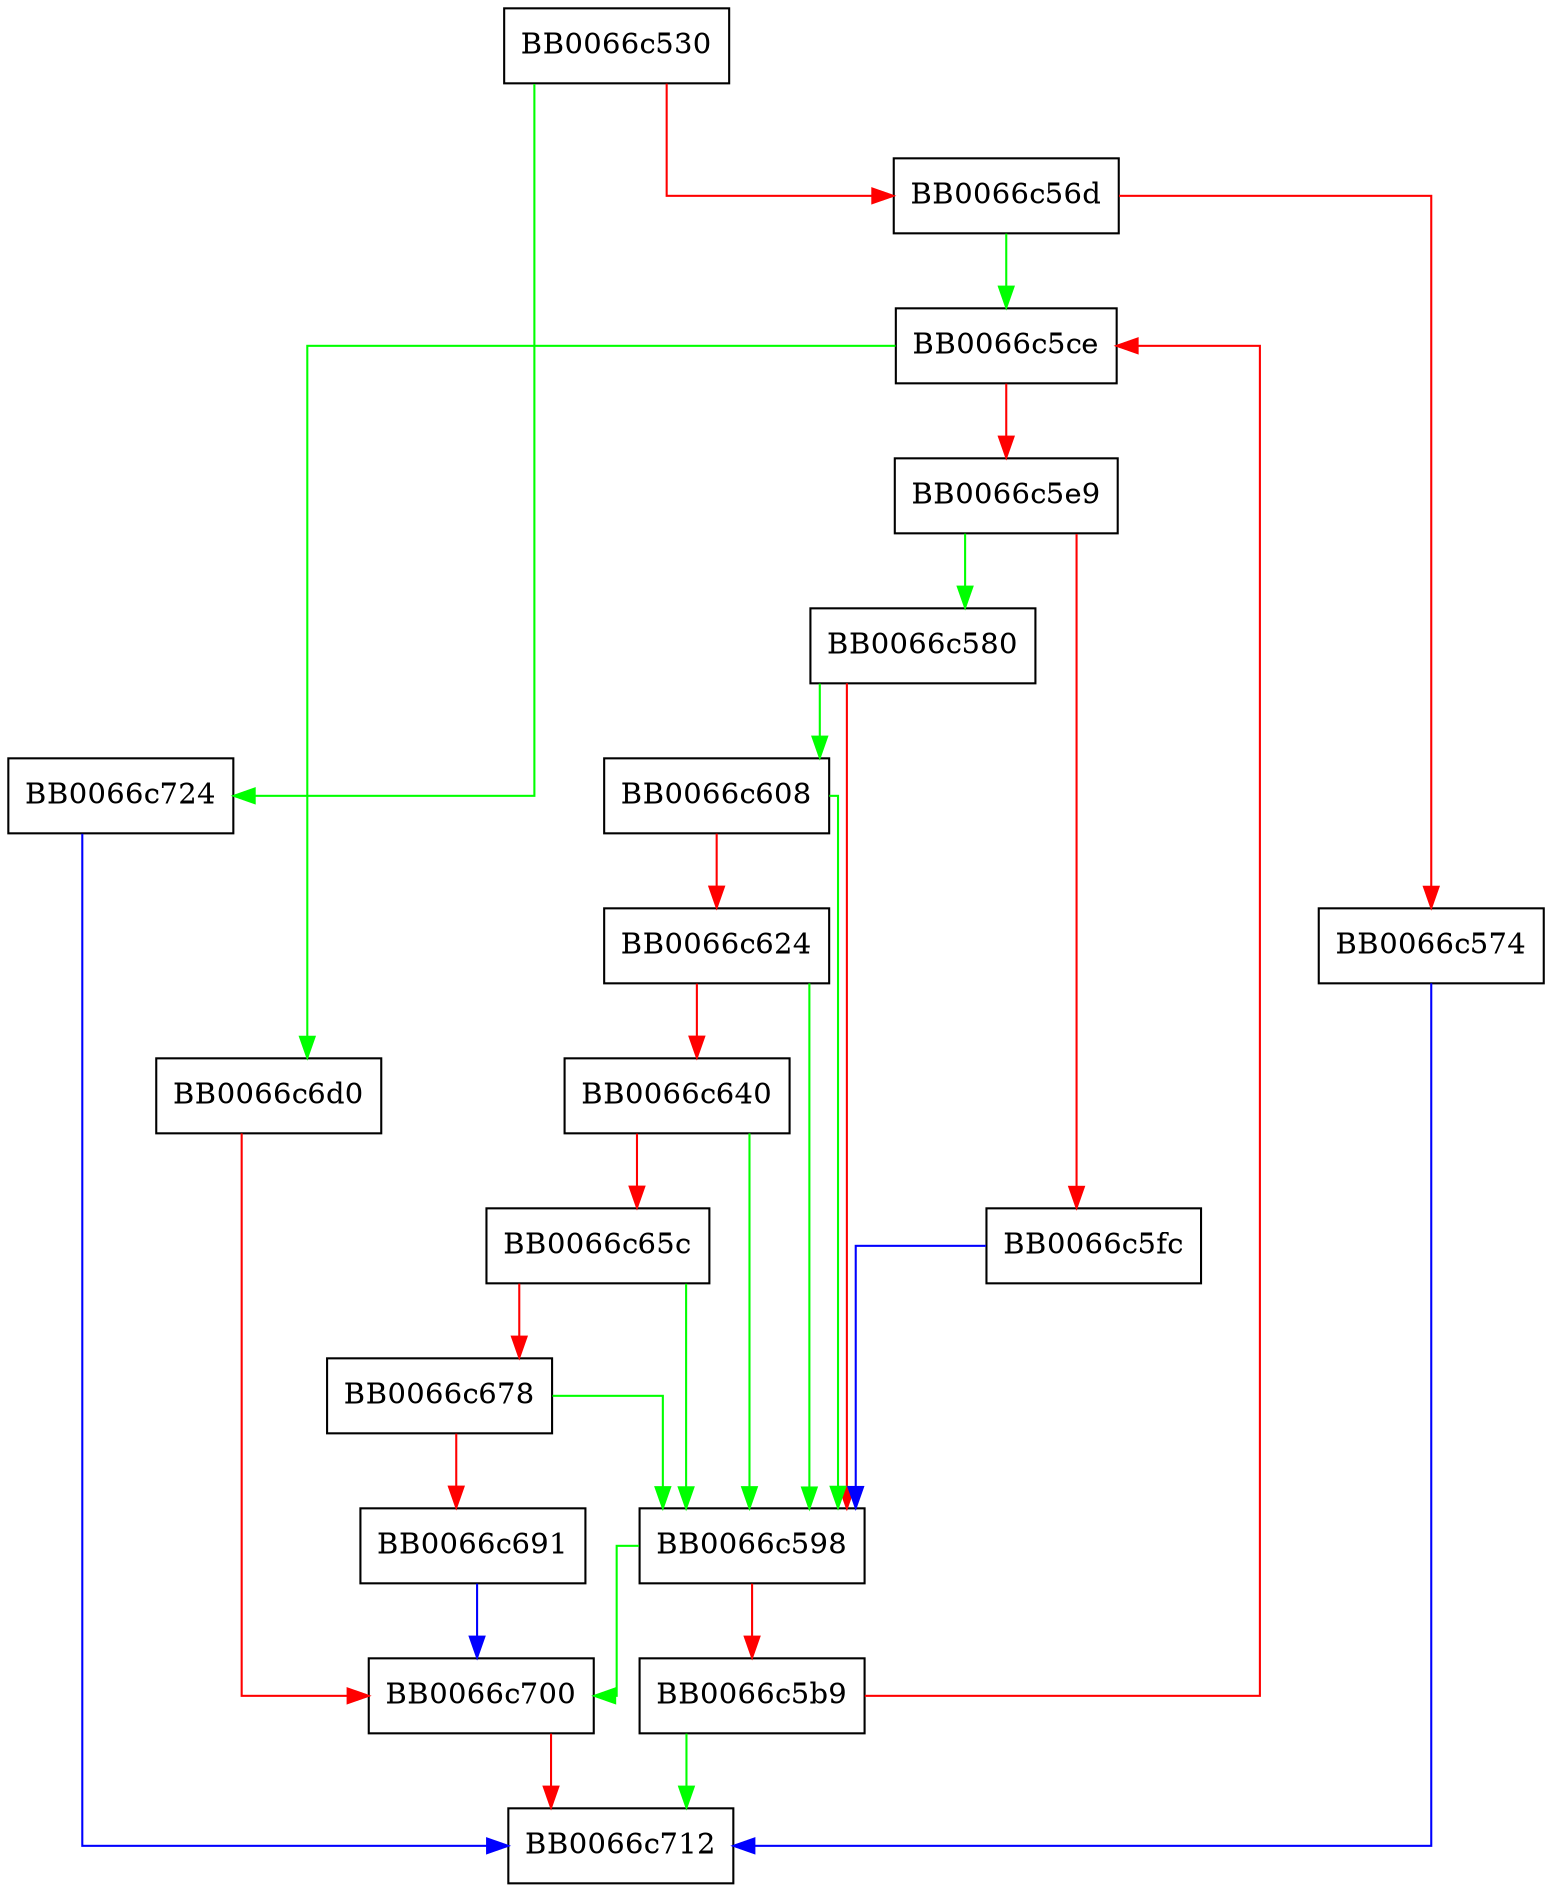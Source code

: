 digraph v2i_GENERAL_NAMES {
  node [shape="box"];
  graph [splines=ortho];
  BB0066c530 -> BB0066c724 [color="green"];
  BB0066c530 -> BB0066c56d [color="red"];
  BB0066c56d -> BB0066c5ce [color="green"];
  BB0066c56d -> BB0066c574 [color="red"];
  BB0066c574 -> BB0066c712 [color="blue"];
  BB0066c580 -> BB0066c608 [color="green"];
  BB0066c580 -> BB0066c598 [color="red"];
  BB0066c598 -> BB0066c700 [color="green"];
  BB0066c598 -> BB0066c5b9 [color="red"];
  BB0066c5b9 -> BB0066c712 [color="green"];
  BB0066c5b9 -> BB0066c5ce [color="red"];
  BB0066c5ce -> BB0066c6d0 [color="green"];
  BB0066c5ce -> BB0066c5e9 [color="red"];
  BB0066c5e9 -> BB0066c580 [color="green"];
  BB0066c5e9 -> BB0066c5fc [color="red"];
  BB0066c5fc -> BB0066c598 [color="blue"];
  BB0066c608 -> BB0066c598 [color="green"];
  BB0066c608 -> BB0066c624 [color="red"];
  BB0066c624 -> BB0066c598 [color="green"];
  BB0066c624 -> BB0066c640 [color="red"];
  BB0066c640 -> BB0066c598 [color="green"];
  BB0066c640 -> BB0066c65c [color="red"];
  BB0066c65c -> BB0066c598 [color="green"];
  BB0066c65c -> BB0066c678 [color="red"];
  BB0066c678 -> BB0066c598 [color="green"];
  BB0066c678 -> BB0066c691 [color="red"];
  BB0066c691 -> BB0066c700 [color="blue"];
  BB0066c6d0 -> BB0066c700 [color="red"];
  BB0066c700 -> BB0066c712 [color="red"];
  BB0066c724 -> BB0066c712 [color="blue"];
}